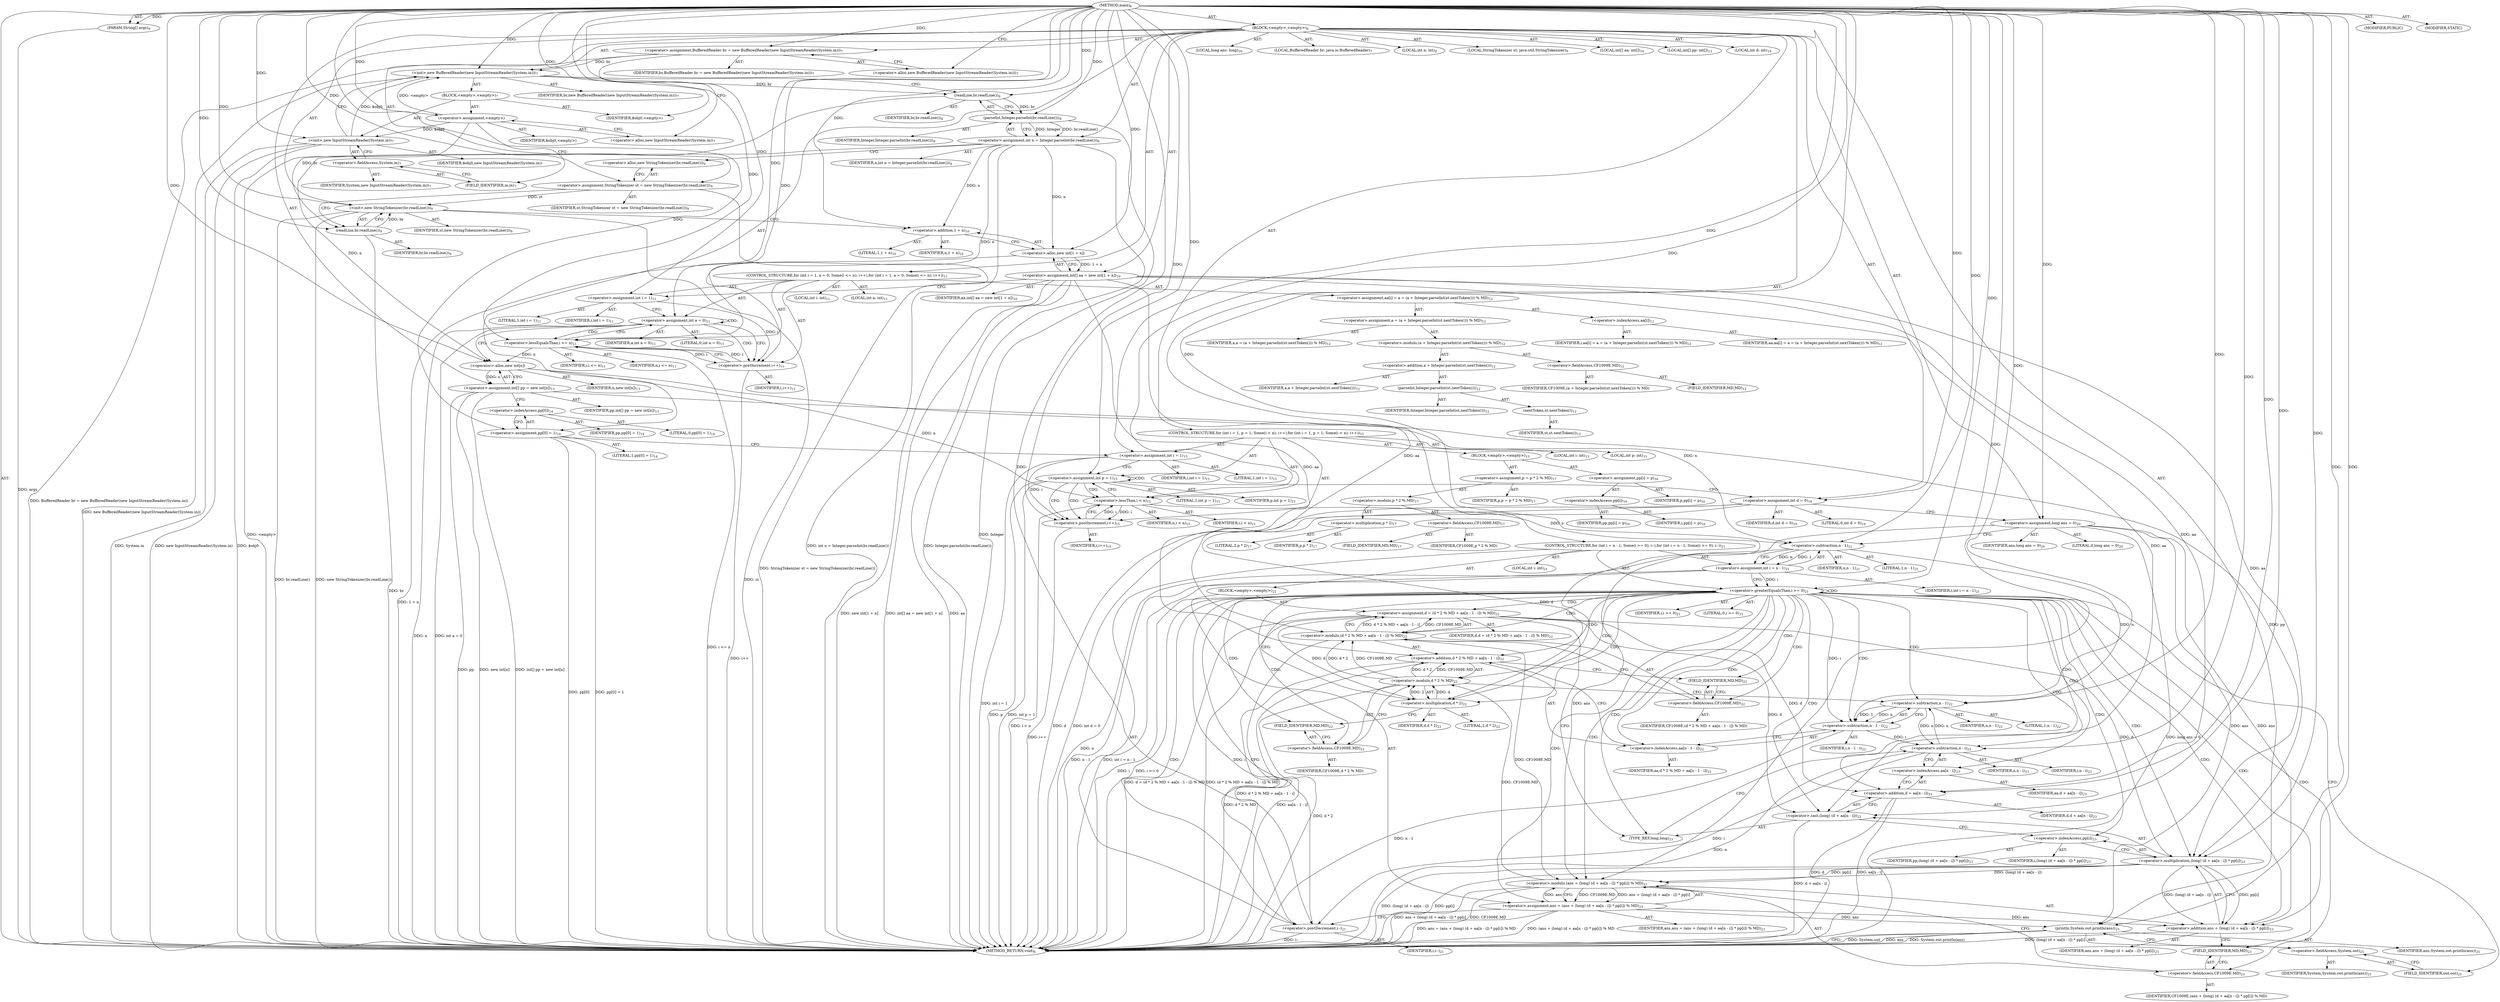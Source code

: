 digraph "main" {  
"23" [label = <(METHOD,main)<SUB>6</SUB>> ]
"24" [label = <(PARAM,String[] args)<SUB>6</SUB>> ]
"25" [label = <(BLOCK,&lt;empty&gt;,&lt;empty&gt;)<SUB>6</SUB>> ]
"4" [label = <(LOCAL,BufferedReader br: java.io.BufferedReader)<SUB>7</SUB>> ]
"26" [label = <(&lt;operator&gt;.assignment,BufferedReader br = new BufferedReader(new InputStreamReader(System.in)))<SUB>7</SUB>> ]
"27" [label = <(IDENTIFIER,br,BufferedReader br = new BufferedReader(new InputStreamReader(System.in)))<SUB>7</SUB>> ]
"28" [label = <(&lt;operator&gt;.alloc,new BufferedReader(new InputStreamReader(System.in)))<SUB>7</SUB>> ]
"29" [label = <(&lt;init&gt;,new BufferedReader(new InputStreamReader(System.in)))<SUB>7</SUB>> ]
"3" [label = <(IDENTIFIER,br,new BufferedReader(new InputStreamReader(System.in)))<SUB>7</SUB>> ]
"30" [label = <(BLOCK,&lt;empty&gt;,&lt;empty&gt;)<SUB>7</SUB>> ]
"31" [label = <(&lt;operator&gt;.assignment,&lt;empty&gt;)> ]
"32" [label = <(IDENTIFIER,$obj0,&lt;empty&gt;)> ]
"33" [label = <(&lt;operator&gt;.alloc,new InputStreamReader(System.in))<SUB>7</SUB>> ]
"34" [label = <(&lt;init&gt;,new InputStreamReader(System.in))<SUB>7</SUB>> ]
"35" [label = <(IDENTIFIER,$obj0,new InputStreamReader(System.in))> ]
"36" [label = <(&lt;operator&gt;.fieldAccess,System.in)<SUB>7</SUB>> ]
"37" [label = <(IDENTIFIER,System,new InputStreamReader(System.in))<SUB>7</SUB>> ]
"38" [label = <(FIELD_IDENTIFIER,in,in)<SUB>7</SUB>> ]
"39" [label = <(IDENTIFIER,$obj0,&lt;empty&gt;)> ]
"40" [label = <(LOCAL,int n: int)<SUB>8</SUB>> ]
"41" [label = <(&lt;operator&gt;.assignment,int n = Integer.parseInt(br.readLine()))<SUB>8</SUB>> ]
"42" [label = <(IDENTIFIER,n,int n = Integer.parseInt(br.readLine()))<SUB>8</SUB>> ]
"43" [label = <(parseInt,Integer.parseInt(br.readLine()))<SUB>8</SUB>> ]
"44" [label = <(IDENTIFIER,Integer,Integer.parseInt(br.readLine()))<SUB>8</SUB>> ]
"45" [label = <(readLine,br.readLine())<SUB>8</SUB>> ]
"46" [label = <(IDENTIFIER,br,br.readLine())<SUB>8</SUB>> ]
"6" [label = <(LOCAL,StringTokenizer st: java.util.StringTokenizer)<SUB>9</SUB>> ]
"47" [label = <(&lt;operator&gt;.assignment,StringTokenizer st = new StringTokenizer(br.readLine()))<SUB>9</SUB>> ]
"48" [label = <(IDENTIFIER,st,StringTokenizer st = new StringTokenizer(br.readLine()))<SUB>9</SUB>> ]
"49" [label = <(&lt;operator&gt;.alloc,new StringTokenizer(br.readLine()))<SUB>9</SUB>> ]
"50" [label = <(&lt;init&gt;,new StringTokenizer(br.readLine()))<SUB>9</SUB>> ]
"5" [label = <(IDENTIFIER,st,new StringTokenizer(br.readLine()))<SUB>9</SUB>> ]
"51" [label = <(readLine,br.readLine())<SUB>9</SUB>> ]
"52" [label = <(IDENTIFIER,br,br.readLine())<SUB>9</SUB>> ]
"53" [label = <(LOCAL,int[] aa: int[])<SUB>10</SUB>> ]
"54" [label = <(&lt;operator&gt;.assignment,int[] aa = new int[1 + n])<SUB>10</SUB>> ]
"55" [label = <(IDENTIFIER,aa,int[] aa = new int[1 + n])<SUB>10</SUB>> ]
"56" [label = <(&lt;operator&gt;.alloc,new int[1 + n])> ]
"57" [label = <(&lt;operator&gt;.addition,1 + n)<SUB>10</SUB>> ]
"58" [label = <(LITERAL,1,1 + n)<SUB>10</SUB>> ]
"59" [label = <(IDENTIFIER,n,1 + n)<SUB>10</SUB>> ]
"60" [label = <(CONTROL_STRUCTURE,for (int i = 1, a = 0; Some(i &lt;= n); i++),for (int i = 1, a = 0; Some(i &lt;= n); i++))<SUB>11</SUB>> ]
"61" [label = <(LOCAL,int i: int)<SUB>11</SUB>> ]
"62" [label = <(LOCAL,int a: int)<SUB>11</SUB>> ]
"63" [label = <(&lt;operator&gt;.assignment,int i = 1)<SUB>11</SUB>> ]
"64" [label = <(IDENTIFIER,i,int i = 1)<SUB>11</SUB>> ]
"65" [label = <(LITERAL,1,int i = 1)<SUB>11</SUB>> ]
"66" [label = <(&lt;operator&gt;.assignment,int a = 0)<SUB>11</SUB>> ]
"67" [label = <(IDENTIFIER,a,int a = 0)<SUB>11</SUB>> ]
"68" [label = <(LITERAL,0,int a = 0)<SUB>11</SUB>> ]
"69" [label = <(&lt;operator&gt;.lessEqualsThan,i &lt;= n)<SUB>11</SUB>> ]
"70" [label = <(IDENTIFIER,i,i &lt;= n)<SUB>11</SUB>> ]
"71" [label = <(IDENTIFIER,n,i &lt;= n)<SUB>11</SUB>> ]
"72" [label = <(&lt;operator&gt;.postIncrement,i++)<SUB>11</SUB>> ]
"73" [label = <(IDENTIFIER,i,i++)<SUB>11</SUB>> ]
"74" [label = <(&lt;operator&gt;.assignment,aa[i] = a = (a + Integer.parseInt(st.nextToken())) % MD)<SUB>12</SUB>> ]
"75" [label = <(&lt;operator&gt;.indexAccess,aa[i])<SUB>12</SUB>> ]
"76" [label = <(IDENTIFIER,aa,aa[i] = a = (a + Integer.parseInt(st.nextToken())) % MD)<SUB>12</SUB>> ]
"77" [label = <(IDENTIFIER,i,aa[i] = a = (a + Integer.parseInt(st.nextToken())) % MD)<SUB>12</SUB>> ]
"78" [label = <(&lt;operator&gt;.assignment,a = (a + Integer.parseInt(st.nextToken())) % MD)<SUB>12</SUB>> ]
"79" [label = <(IDENTIFIER,a,a = (a + Integer.parseInt(st.nextToken())) % MD)<SUB>12</SUB>> ]
"80" [label = <(&lt;operator&gt;.modulo,(a + Integer.parseInt(st.nextToken())) % MD)<SUB>12</SUB>> ]
"81" [label = <(&lt;operator&gt;.addition,a + Integer.parseInt(st.nextToken()))<SUB>12</SUB>> ]
"82" [label = <(IDENTIFIER,a,a + Integer.parseInt(st.nextToken()))<SUB>12</SUB>> ]
"83" [label = <(parseInt,Integer.parseInt(st.nextToken()))<SUB>12</SUB>> ]
"84" [label = <(IDENTIFIER,Integer,Integer.parseInt(st.nextToken()))<SUB>12</SUB>> ]
"85" [label = <(nextToken,st.nextToken())<SUB>12</SUB>> ]
"86" [label = <(IDENTIFIER,st,st.nextToken())<SUB>12</SUB>> ]
"87" [label = <(&lt;operator&gt;.fieldAccess,CF1009E.MD)<SUB>12</SUB>> ]
"88" [label = <(IDENTIFIER,CF1009E,(a + Integer.parseInt(st.nextToken())) % MD)> ]
"89" [label = <(FIELD_IDENTIFIER,MD,MD)<SUB>12</SUB>> ]
"90" [label = <(LOCAL,int[] pp: int[])<SUB>13</SUB>> ]
"91" [label = <(&lt;operator&gt;.assignment,int[] pp = new int[n])<SUB>13</SUB>> ]
"92" [label = <(IDENTIFIER,pp,int[] pp = new int[n])<SUB>13</SUB>> ]
"93" [label = <(&lt;operator&gt;.alloc,new int[n])> ]
"94" [label = <(IDENTIFIER,n,new int[n])<SUB>13</SUB>> ]
"95" [label = <(&lt;operator&gt;.assignment,pp[0] = 1)<SUB>14</SUB>> ]
"96" [label = <(&lt;operator&gt;.indexAccess,pp[0])<SUB>14</SUB>> ]
"97" [label = <(IDENTIFIER,pp,pp[0] = 1)<SUB>14</SUB>> ]
"98" [label = <(LITERAL,0,pp[0] = 1)<SUB>14</SUB>> ]
"99" [label = <(LITERAL,1,pp[0] = 1)<SUB>14</SUB>> ]
"100" [label = <(CONTROL_STRUCTURE,for (int i = 1, p = 1; Some(i &lt; n); i++),for (int i = 1, p = 1; Some(i &lt; n); i++))<SUB>15</SUB>> ]
"101" [label = <(LOCAL,int i: int)<SUB>15</SUB>> ]
"102" [label = <(LOCAL,int p: int)<SUB>15</SUB>> ]
"103" [label = <(&lt;operator&gt;.assignment,int i = 1)<SUB>15</SUB>> ]
"104" [label = <(IDENTIFIER,i,int i = 1)<SUB>15</SUB>> ]
"105" [label = <(LITERAL,1,int i = 1)<SUB>15</SUB>> ]
"106" [label = <(&lt;operator&gt;.assignment,int p = 1)<SUB>15</SUB>> ]
"107" [label = <(IDENTIFIER,p,int p = 1)<SUB>15</SUB>> ]
"108" [label = <(LITERAL,1,int p = 1)<SUB>15</SUB>> ]
"109" [label = <(&lt;operator&gt;.lessThan,i &lt; n)<SUB>15</SUB>> ]
"110" [label = <(IDENTIFIER,i,i &lt; n)<SUB>15</SUB>> ]
"111" [label = <(IDENTIFIER,n,i &lt; n)<SUB>15</SUB>> ]
"112" [label = <(&lt;operator&gt;.postIncrement,i++)<SUB>15</SUB>> ]
"113" [label = <(IDENTIFIER,i,i++)<SUB>15</SUB>> ]
"114" [label = <(BLOCK,&lt;empty&gt;,&lt;empty&gt;)<SUB>15</SUB>> ]
"115" [label = <(&lt;operator&gt;.assignment,pp[i] = p)<SUB>16</SUB>> ]
"116" [label = <(&lt;operator&gt;.indexAccess,pp[i])<SUB>16</SUB>> ]
"117" [label = <(IDENTIFIER,pp,pp[i] = p)<SUB>16</SUB>> ]
"118" [label = <(IDENTIFIER,i,pp[i] = p)<SUB>16</SUB>> ]
"119" [label = <(IDENTIFIER,p,pp[i] = p)<SUB>16</SUB>> ]
"120" [label = <(&lt;operator&gt;.assignment,p = p * 2 % MD)<SUB>17</SUB>> ]
"121" [label = <(IDENTIFIER,p,p = p * 2 % MD)<SUB>17</SUB>> ]
"122" [label = <(&lt;operator&gt;.modulo,p * 2 % MD)<SUB>17</SUB>> ]
"123" [label = <(&lt;operator&gt;.multiplication,p * 2)<SUB>17</SUB>> ]
"124" [label = <(IDENTIFIER,p,p * 2)<SUB>17</SUB>> ]
"125" [label = <(LITERAL,2,p * 2)<SUB>17</SUB>> ]
"126" [label = <(&lt;operator&gt;.fieldAccess,CF1009E.MD)<SUB>17</SUB>> ]
"127" [label = <(IDENTIFIER,CF1009E,p * 2 % MD)> ]
"128" [label = <(FIELD_IDENTIFIER,MD,MD)<SUB>17</SUB>> ]
"129" [label = <(LOCAL,int d: int)<SUB>19</SUB>> ]
"130" [label = <(&lt;operator&gt;.assignment,int d = 0)<SUB>19</SUB>> ]
"131" [label = <(IDENTIFIER,d,int d = 0)<SUB>19</SUB>> ]
"132" [label = <(LITERAL,0,int d = 0)<SUB>19</SUB>> ]
"133" [label = <(LOCAL,long ans: long)<SUB>20</SUB>> ]
"134" [label = <(&lt;operator&gt;.assignment,long ans = 0)<SUB>20</SUB>> ]
"135" [label = <(IDENTIFIER,ans,long ans = 0)<SUB>20</SUB>> ]
"136" [label = <(LITERAL,0,long ans = 0)<SUB>20</SUB>> ]
"137" [label = <(CONTROL_STRUCTURE,for (int i = n - 1; Some(i &gt;= 0); i--),for (int i = n - 1; Some(i &gt;= 0); i--))<SUB>21</SUB>> ]
"138" [label = <(LOCAL,int i: int)<SUB>21</SUB>> ]
"139" [label = <(&lt;operator&gt;.assignment,int i = n - 1)<SUB>21</SUB>> ]
"140" [label = <(IDENTIFIER,i,int i = n - 1)<SUB>21</SUB>> ]
"141" [label = <(&lt;operator&gt;.subtraction,n - 1)<SUB>21</SUB>> ]
"142" [label = <(IDENTIFIER,n,n - 1)<SUB>21</SUB>> ]
"143" [label = <(LITERAL,1,n - 1)<SUB>21</SUB>> ]
"144" [label = <(&lt;operator&gt;.greaterEqualsThan,i &gt;= 0)<SUB>21</SUB>> ]
"145" [label = <(IDENTIFIER,i,i &gt;= 0)<SUB>21</SUB>> ]
"146" [label = <(LITERAL,0,i &gt;= 0)<SUB>21</SUB>> ]
"147" [label = <(&lt;operator&gt;.postDecrement,i--)<SUB>21</SUB>> ]
"148" [label = <(IDENTIFIER,i,i--)<SUB>21</SUB>> ]
"149" [label = <(BLOCK,&lt;empty&gt;,&lt;empty&gt;)<SUB>21</SUB>> ]
"150" [label = <(&lt;operator&gt;.assignment,d = (d * 2 % MD + aa[n - 1 - i]) % MD)<SUB>22</SUB>> ]
"151" [label = <(IDENTIFIER,d,d = (d * 2 % MD + aa[n - 1 - i]) % MD)<SUB>22</SUB>> ]
"152" [label = <(&lt;operator&gt;.modulo,(d * 2 % MD + aa[n - 1 - i]) % MD)<SUB>22</SUB>> ]
"153" [label = <(&lt;operator&gt;.addition,d * 2 % MD + aa[n - 1 - i])<SUB>22</SUB>> ]
"154" [label = <(&lt;operator&gt;.modulo,d * 2 % MD)<SUB>22</SUB>> ]
"155" [label = <(&lt;operator&gt;.multiplication,d * 2)<SUB>22</SUB>> ]
"156" [label = <(IDENTIFIER,d,d * 2)<SUB>22</SUB>> ]
"157" [label = <(LITERAL,2,d * 2)<SUB>22</SUB>> ]
"158" [label = <(&lt;operator&gt;.fieldAccess,CF1009E.MD)<SUB>22</SUB>> ]
"159" [label = <(IDENTIFIER,CF1009E,d * 2 % MD)> ]
"160" [label = <(FIELD_IDENTIFIER,MD,MD)<SUB>22</SUB>> ]
"161" [label = <(&lt;operator&gt;.indexAccess,aa[n - 1 - i])<SUB>22</SUB>> ]
"162" [label = <(IDENTIFIER,aa,d * 2 % MD + aa[n - 1 - i])<SUB>22</SUB>> ]
"163" [label = <(&lt;operator&gt;.subtraction,n - 1 - i)<SUB>22</SUB>> ]
"164" [label = <(&lt;operator&gt;.subtraction,n - 1)<SUB>22</SUB>> ]
"165" [label = <(IDENTIFIER,n,n - 1)<SUB>22</SUB>> ]
"166" [label = <(LITERAL,1,n - 1)<SUB>22</SUB>> ]
"167" [label = <(IDENTIFIER,i,n - 1 - i)<SUB>22</SUB>> ]
"168" [label = <(&lt;operator&gt;.fieldAccess,CF1009E.MD)<SUB>22</SUB>> ]
"169" [label = <(IDENTIFIER,CF1009E,(d * 2 % MD + aa[n - 1 - i]) % MD)> ]
"170" [label = <(FIELD_IDENTIFIER,MD,MD)<SUB>22</SUB>> ]
"171" [label = <(&lt;operator&gt;.assignment,ans = (ans + (long) (d + aa[n - i]) * pp[i]) % MD)<SUB>23</SUB>> ]
"172" [label = <(IDENTIFIER,ans,ans = (ans + (long) (d + aa[n - i]) * pp[i]) % MD)<SUB>23</SUB>> ]
"173" [label = <(&lt;operator&gt;.modulo,(ans + (long) (d + aa[n - i]) * pp[i]) % MD)<SUB>23</SUB>> ]
"174" [label = <(&lt;operator&gt;.addition,ans + (long) (d + aa[n - i]) * pp[i])<SUB>23</SUB>> ]
"175" [label = <(IDENTIFIER,ans,ans + (long) (d + aa[n - i]) * pp[i])<SUB>23</SUB>> ]
"176" [label = <(&lt;operator&gt;.multiplication,(long) (d + aa[n - i]) * pp[i])<SUB>23</SUB>> ]
"177" [label = <(&lt;operator&gt;.cast,(long) (d + aa[n - i]))<SUB>23</SUB>> ]
"178" [label = <(TYPE_REF,long,long)<SUB>23</SUB>> ]
"179" [label = <(&lt;operator&gt;.addition,d + aa[n - i])<SUB>23</SUB>> ]
"180" [label = <(IDENTIFIER,d,d + aa[n - i])<SUB>23</SUB>> ]
"181" [label = <(&lt;operator&gt;.indexAccess,aa[n - i])<SUB>23</SUB>> ]
"182" [label = <(IDENTIFIER,aa,d + aa[n - i])<SUB>23</SUB>> ]
"183" [label = <(&lt;operator&gt;.subtraction,n - i)<SUB>23</SUB>> ]
"184" [label = <(IDENTIFIER,n,n - i)<SUB>23</SUB>> ]
"185" [label = <(IDENTIFIER,i,n - i)<SUB>23</SUB>> ]
"186" [label = <(&lt;operator&gt;.indexAccess,pp[i])<SUB>23</SUB>> ]
"187" [label = <(IDENTIFIER,pp,(long) (d + aa[n - i]) * pp[i])<SUB>23</SUB>> ]
"188" [label = <(IDENTIFIER,i,(long) (d + aa[n - i]) * pp[i])<SUB>23</SUB>> ]
"189" [label = <(&lt;operator&gt;.fieldAccess,CF1009E.MD)<SUB>23</SUB>> ]
"190" [label = <(IDENTIFIER,CF1009E,(ans + (long) (d + aa[n - i]) * pp[i]) % MD)> ]
"191" [label = <(FIELD_IDENTIFIER,MD,MD)<SUB>23</SUB>> ]
"192" [label = <(println,System.out.println(ans))<SUB>25</SUB>> ]
"193" [label = <(&lt;operator&gt;.fieldAccess,System.out)<SUB>25</SUB>> ]
"194" [label = <(IDENTIFIER,System,System.out.println(ans))<SUB>25</SUB>> ]
"195" [label = <(FIELD_IDENTIFIER,out,out)<SUB>25</SUB>> ]
"196" [label = <(IDENTIFIER,ans,System.out.println(ans))<SUB>25</SUB>> ]
"197" [label = <(MODIFIER,PUBLIC)> ]
"198" [label = <(MODIFIER,STATIC)> ]
"199" [label = <(METHOD_RETURN,void)<SUB>6</SUB>> ]
  "23" -> "24"  [ label = "AST: "] 
  "23" -> "25"  [ label = "AST: "] 
  "23" -> "197"  [ label = "AST: "] 
  "23" -> "198"  [ label = "AST: "] 
  "23" -> "199"  [ label = "AST: "] 
  "25" -> "4"  [ label = "AST: "] 
  "25" -> "26"  [ label = "AST: "] 
  "25" -> "29"  [ label = "AST: "] 
  "25" -> "40"  [ label = "AST: "] 
  "25" -> "41"  [ label = "AST: "] 
  "25" -> "6"  [ label = "AST: "] 
  "25" -> "47"  [ label = "AST: "] 
  "25" -> "50"  [ label = "AST: "] 
  "25" -> "53"  [ label = "AST: "] 
  "25" -> "54"  [ label = "AST: "] 
  "25" -> "60"  [ label = "AST: "] 
  "25" -> "90"  [ label = "AST: "] 
  "25" -> "91"  [ label = "AST: "] 
  "25" -> "95"  [ label = "AST: "] 
  "25" -> "100"  [ label = "AST: "] 
  "25" -> "129"  [ label = "AST: "] 
  "25" -> "130"  [ label = "AST: "] 
  "25" -> "133"  [ label = "AST: "] 
  "25" -> "134"  [ label = "AST: "] 
  "25" -> "137"  [ label = "AST: "] 
  "25" -> "192"  [ label = "AST: "] 
  "26" -> "27"  [ label = "AST: "] 
  "26" -> "28"  [ label = "AST: "] 
  "29" -> "3"  [ label = "AST: "] 
  "29" -> "30"  [ label = "AST: "] 
  "30" -> "31"  [ label = "AST: "] 
  "30" -> "34"  [ label = "AST: "] 
  "30" -> "39"  [ label = "AST: "] 
  "31" -> "32"  [ label = "AST: "] 
  "31" -> "33"  [ label = "AST: "] 
  "34" -> "35"  [ label = "AST: "] 
  "34" -> "36"  [ label = "AST: "] 
  "36" -> "37"  [ label = "AST: "] 
  "36" -> "38"  [ label = "AST: "] 
  "41" -> "42"  [ label = "AST: "] 
  "41" -> "43"  [ label = "AST: "] 
  "43" -> "44"  [ label = "AST: "] 
  "43" -> "45"  [ label = "AST: "] 
  "45" -> "46"  [ label = "AST: "] 
  "47" -> "48"  [ label = "AST: "] 
  "47" -> "49"  [ label = "AST: "] 
  "50" -> "5"  [ label = "AST: "] 
  "50" -> "51"  [ label = "AST: "] 
  "51" -> "52"  [ label = "AST: "] 
  "54" -> "55"  [ label = "AST: "] 
  "54" -> "56"  [ label = "AST: "] 
  "56" -> "57"  [ label = "AST: "] 
  "57" -> "58"  [ label = "AST: "] 
  "57" -> "59"  [ label = "AST: "] 
  "60" -> "61"  [ label = "AST: "] 
  "60" -> "62"  [ label = "AST: "] 
  "60" -> "63"  [ label = "AST: "] 
  "60" -> "66"  [ label = "AST: "] 
  "60" -> "69"  [ label = "AST: "] 
  "60" -> "72"  [ label = "AST: "] 
  "60" -> "74"  [ label = "AST: "] 
  "63" -> "64"  [ label = "AST: "] 
  "63" -> "65"  [ label = "AST: "] 
  "66" -> "67"  [ label = "AST: "] 
  "66" -> "68"  [ label = "AST: "] 
  "69" -> "70"  [ label = "AST: "] 
  "69" -> "71"  [ label = "AST: "] 
  "72" -> "73"  [ label = "AST: "] 
  "74" -> "75"  [ label = "AST: "] 
  "74" -> "78"  [ label = "AST: "] 
  "75" -> "76"  [ label = "AST: "] 
  "75" -> "77"  [ label = "AST: "] 
  "78" -> "79"  [ label = "AST: "] 
  "78" -> "80"  [ label = "AST: "] 
  "80" -> "81"  [ label = "AST: "] 
  "80" -> "87"  [ label = "AST: "] 
  "81" -> "82"  [ label = "AST: "] 
  "81" -> "83"  [ label = "AST: "] 
  "83" -> "84"  [ label = "AST: "] 
  "83" -> "85"  [ label = "AST: "] 
  "85" -> "86"  [ label = "AST: "] 
  "87" -> "88"  [ label = "AST: "] 
  "87" -> "89"  [ label = "AST: "] 
  "91" -> "92"  [ label = "AST: "] 
  "91" -> "93"  [ label = "AST: "] 
  "93" -> "94"  [ label = "AST: "] 
  "95" -> "96"  [ label = "AST: "] 
  "95" -> "99"  [ label = "AST: "] 
  "96" -> "97"  [ label = "AST: "] 
  "96" -> "98"  [ label = "AST: "] 
  "100" -> "101"  [ label = "AST: "] 
  "100" -> "102"  [ label = "AST: "] 
  "100" -> "103"  [ label = "AST: "] 
  "100" -> "106"  [ label = "AST: "] 
  "100" -> "109"  [ label = "AST: "] 
  "100" -> "112"  [ label = "AST: "] 
  "100" -> "114"  [ label = "AST: "] 
  "103" -> "104"  [ label = "AST: "] 
  "103" -> "105"  [ label = "AST: "] 
  "106" -> "107"  [ label = "AST: "] 
  "106" -> "108"  [ label = "AST: "] 
  "109" -> "110"  [ label = "AST: "] 
  "109" -> "111"  [ label = "AST: "] 
  "112" -> "113"  [ label = "AST: "] 
  "114" -> "115"  [ label = "AST: "] 
  "114" -> "120"  [ label = "AST: "] 
  "115" -> "116"  [ label = "AST: "] 
  "115" -> "119"  [ label = "AST: "] 
  "116" -> "117"  [ label = "AST: "] 
  "116" -> "118"  [ label = "AST: "] 
  "120" -> "121"  [ label = "AST: "] 
  "120" -> "122"  [ label = "AST: "] 
  "122" -> "123"  [ label = "AST: "] 
  "122" -> "126"  [ label = "AST: "] 
  "123" -> "124"  [ label = "AST: "] 
  "123" -> "125"  [ label = "AST: "] 
  "126" -> "127"  [ label = "AST: "] 
  "126" -> "128"  [ label = "AST: "] 
  "130" -> "131"  [ label = "AST: "] 
  "130" -> "132"  [ label = "AST: "] 
  "134" -> "135"  [ label = "AST: "] 
  "134" -> "136"  [ label = "AST: "] 
  "137" -> "138"  [ label = "AST: "] 
  "137" -> "139"  [ label = "AST: "] 
  "137" -> "144"  [ label = "AST: "] 
  "137" -> "147"  [ label = "AST: "] 
  "137" -> "149"  [ label = "AST: "] 
  "139" -> "140"  [ label = "AST: "] 
  "139" -> "141"  [ label = "AST: "] 
  "141" -> "142"  [ label = "AST: "] 
  "141" -> "143"  [ label = "AST: "] 
  "144" -> "145"  [ label = "AST: "] 
  "144" -> "146"  [ label = "AST: "] 
  "147" -> "148"  [ label = "AST: "] 
  "149" -> "150"  [ label = "AST: "] 
  "149" -> "171"  [ label = "AST: "] 
  "150" -> "151"  [ label = "AST: "] 
  "150" -> "152"  [ label = "AST: "] 
  "152" -> "153"  [ label = "AST: "] 
  "152" -> "168"  [ label = "AST: "] 
  "153" -> "154"  [ label = "AST: "] 
  "153" -> "161"  [ label = "AST: "] 
  "154" -> "155"  [ label = "AST: "] 
  "154" -> "158"  [ label = "AST: "] 
  "155" -> "156"  [ label = "AST: "] 
  "155" -> "157"  [ label = "AST: "] 
  "158" -> "159"  [ label = "AST: "] 
  "158" -> "160"  [ label = "AST: "] 
  "161" -> "162"  [ label = "AST: "] 
  "161" -> "163"  [ label = "AST: "] 
  "163" -> "164"  [ label = "AST: "] 
  "163" -> "167"  [ label = "AST: "] 
  "164" -> "165"  [ label = "AST: "] 
  "164" -> "166"  [ label = "AST: "] 
  "168" -> "169"  [ label = "AST: "] 
  "168" -> "170"  [ label = "AST: "] 
  "171" -> "172"  [ label = "AST: "] 
  "171" -> "173"  [ label = "AST: "] 
  "173" -> "174"  [ label = "AST: "] 
  "173" -> "189"  [ label = "AST: "] 
  "174" -> "175"  [ label = "AST: "] 
  "174" -> "176"  [ label = "AST: "] 
  "176" -> "177"  [ label = "AST: "] 
  "176" -> "186"  [ label = "AST: "] 
  "177" -> "178"  [ label = "AST: "] 
  "177" -> "179"  [ label = "AST: "] 
  "179" -> "180"  [ label = "AST: "] 
  "179" -> "181"  [ label = "AST: "] 
  "181" -> "182"  [ label = "AST: "] 
  "181" -> "183"  [ label = "AST: "] 
  "183" -> "184"  [ label = "AST: "] 
  "183" -> "185"  [ label = "AST: "] 
  "186" -> "187"  [ label = "AST: "] 
  "186" -> "188"  [ label = "AST: "] 
  "189" -> "190"  [ label = "AST: "] 
  "189" -> "191"  [ label = "AST: "] 
  "192" -> "193"  [ label = "AST: "] 
  "192" -> "196"  [ label = "AST: "] 
  "193" -> "194"  [ label = "AST: "] 
  "193" -> "195"  [ label = "AST: "] 
  "26" -> "33"  [ label = "CFG: "] 
  "29" -> "45"  [ label = "CFG: "] 
  "41" -> "49"  [ label = "CFG: "] 
  "47" -> "51"  [ label = "CFG: "] 
  "50" -> "57"  [ label = "CFG: "] 
  "54" -> "63"  [ label = "CFG: "] 
  "91" -> "96"  [ label = "CFG: "] 
  "95" -> "103"  [ label = "CFG: "] 
  "130" -> "134"  [ label = "CFG: "] 
  "134" -> "141"  [ label = "CFG: "] 
  "192" -> "199"  [ label = "CFG: "] 
  "28" -> "26"  [ label = "CFG: "] 
  "43" -> "41"  [ label = "CFG: "] 
  "49" -> "47"  [ label = "CFG: "] 
  "51" -> "50"  [ label = "CFG: "] 
  "56" -> "54"  [ label = "CFG: "] 
  "63" -> "66"  [ label = "CFG: "] 
  "66" -> "72"  [ label = "CFG: "] 
  "66" -> "93"  [ label = "CFG: "] 
  "69" -> "66"  [ label = "CFG: "] 
  "72" -> "69"  [ label = "CFG: "] 
  "93" -> "91"  [ label = "CFG: "] 
  "96" -> "95"  [ label = "CFG: "] 
  "103" -> "106"  [ label = "CFG: "] 
  "106" -> "112"  [ label = "CFG: "] 
  "106" -> "130"  [ label = "CFG: "] 
  "109" -> "106"  [ label = "CFG: "] 
  "112" -> "109"  [ label = "CFG: "] 
  "139" -> "144"  [ label = "CFG: "] 
  "144" -> "155"  [ label = "CFG: "] 
  "144" -> "195"  [ label = "CFG: "] 
  "147" -> "144"  [ label = "CFG: "] 
  "193" -> "192"  [ label = "CFG: "] 
  "31" -> "38"  [ label = "CFG: "] 
  "34" -> "29"  [ label = "CFG: "] 
  "45" -> "43"  [ label = "CFG: "] 
  "57" -> "56"  [ label = "CFG: "] 
  "141" -> "139"  [ label = "CFG: "] 
  "150" -> "178"  [ label = "CFG: "] 
  "171" -> "147"  [ label = "CFG: "] 
  "195" -> "193"  [ label = "CFG: "] 
  "33" -> "31"  [ label = "CFG: "] 
  "36" -> "34"  [ label = "CFG: "] 
  "152" -> "150"  [ label = "CFG: "] 
  "173" -> "171"  [ label = "CFG: "] 
  "38" -> "36"  [ label = "CFG: "] 
  "153" -> "170"  [ label = "CFG: "] 
  "168" -> "152"  [ label = "CFG: "] 
  "174" -> "191"  [ label = "CFG: "] 
  "189" -> "173"  [ label = "CFG: "] 
  "154" -> "164"  [ label = "CFG: "] 
  "161" -> "153"  [ label = "CFG: "] 
  "170" -> "168"  [ label = "CFG: "] 
  "176" -> "174"  [ label = "CFG: "] 
  "191" -> "189"  [ label = "CFG: "] 
  "155" -> "160"  [ label = "CFG: "] 
  "158" -> "154"  [ label = "CFG: "] 
  "163" -> "161"  [ label = "CFG: "] 
  "177" -> "186"  [ label = "CFG: "] 
  "186" -> "176"  [ label = "CFG: "] 
  "160" -> "158"  [ label = "CFG: "] 
  "164" -> "163"  [ label = "CFG: "] 
  "178" -> "183"  [ label = "CFG: "] 
  "179" -> "177"  [ label = "CFG: "] 
  "181" -> "179"  [ label = "CFG: "] 
  "183" -> "181"  [ label = "CFG: "] 
  "23" -> "28"  [ label = "CFG: "] 
  "24" -> "199"  [ label = "DDG: args"] 
  "26" -> "199"  [ label = "DDG: BufferedReader br = new BufferedReader(new InputStreamReader(System.in))"] 
  "31" -> "199"  [ label = "DDG: &lt;empty&gt;"] 
  "34" -> "199"  [ label = "DDG: $obj0"] 
  "34" -> "199"  [ label = "DDG: System.in"] 
  "34" -> "199"  [ label = "DDG: new InputStreamReader(System.in)"] 
  "29" -> "199"  [ label = "DDG: new BufferedReader(new InputStreamReader(System.in))"] 
  "43" -> "199"  [ label = "DDG: Integer"] 
  "41" -> "199"  [ label = "DDG: Integer.parseInt(br.readLine())"] 
  "41" -> "199"  [ label = "DDG: int n = Integer.parseInt(br.readLine())"] 
  "47" -> "199"  [ label = "DDG: StringTokenizer st = new StringTokenizer(br.readLine())"] 
  "50" -> "199"  [ label = "DDG: st"] 
  "51" -> "199"  [ label = "DDG: br"] 
  "50" -> "199"  [ label = "DDG: br.readLine()"] 
  "50" -> "199"  [ label = "DDG: new StringTokenizer(br.readLine())"] 
  "54" -> "199"  [ label = "DDG: aa"] 
  "56" -> "199"  [ label = "DDG: 1 + n"] 
  "54" -> "199"  [ label = "DDG: new int[1 + n]"] 
  "54" -> "199"  [ label = "DDG: int[] aa = new int[1 + n]"] 
  "66" -> "199"  [ label = "DDG: a"] 
  "66" -> "199"  [ label = "DDG: int a = 0"] 
  "91" -> "199"  [ label = "DDG: pp"] 
  "91" -> "199"  [ label = "DDG: new int[n]"] 
  "91" -> "199"  [ label = "DDG: int[] pp = new int[n]"] 
  "95" -> "199"  [ label = "DDG: pp[0]"] 
  "95" -> "199"  [ label = "DDG: pp[0] = 1"] 
  "103" -> "199"  [ label = "DDG: int i = 1"] 
  "106" -> "199"  [ label = "DDG: p"] 
  "106" -> "199"  [ label = "DDG: int p = 1"] 
  "130" -> "199"  [ label = "DDG: d"] 
  "130" -> "199"  [ label = "DDG: int d = 0"] 
  "134" -> "199"  [ label = "DDG: long ans = 0"] 
  "141" -> "199"  [ label = "DDG: n"] 
  "139" -> "199"  [ label = "DDG: n - 1"] 
  "139" -> "199"  [ label = "DDG: int i = n - 1"] 
  "144" -> "199"  [ label = "DDG: i"] 
  "144" -> "199"  [ label = "DDG: i &gt;= 0"] 
  "192" -> "199"  [ label = "DDG: System.out"] 
  "192" -> "199"  [ label = "DDG: ans"] 
  "192" -> "199"  [ label = "DDG: System.out.println(ans)"] 
  "154" -> "199"  [ label = "DDG: d * 2"] 
  "153" -> "199"  [ label = "DDG: d * 2 % MD"] 
  "163" -> "199"  [ label = "DDG: n - 1"] 
  "153" -> "199"  [ label = "DDG: aa[n - 1 - i]"] 
  "152" -> "199"  [ label = "DDG: d * 2 % MD + aa[n - 1 - i]"] 
  "150" -> "199"  [ label = "DDG: (d * 2 % MD + aa[n - 1 - i]) % MD"] 
  "150" -> "199"  [ label = "DDG: d = (d * 2 % MD + aa[n - 1 - i]) % MD"] 
  "179" -> "199"  [ label = "DDG: d"] 
  "183" -> "199"  [ label = "DDG: n"] 
  "179" -> "199"  [ label = "DDG: aa[n - i]"] 
  "177" -> "199"  [ label = "DDG: d + aa[n - i]"] 
  "176" -> "199"  [ label = "DDG: (long) (d + aa[n - i])"] 
  "176" -> "199"  [ label = "DDG: pp[i]"] 
  "174" -> "199"  [ label = "DDG: (long) (d + aa[n - i]) * pp[i]"] 
  "173" -> "199"  [ label = "DDG: ans + (long) (d + aa[n - i]) * pp[i]"] 
  "173" -> "199"  [ label = "DDG: CF1009E.MD"] 
  "171" -> "199"  [ label = "DDG: (ans + (long) (d + aa[n - i]) * pp[i]) % MD"] 
  "171" -> "199"  [ label = "DDG: ans = (ans + (long) (d + aa[n - i]) * pp[i]) % MD"] 
  "147" -> "199"  [ label = "DDG: i--"] 
  "112" -> "199"  [ label = "DDG: i++"] 
  "109" -> "199"  [ label = "DDG: i &lt; n"] 
  "72" -> "199"  [ label = "DDG: i++"] 
  "69" -> "199"  [ label = "DDG: i &lt;= n"] 
  "23" -> "24"  [ label = "DDG: "] 
  "23" -> "26"  [ label = "DDG: "] 
  "43" -> "41"  [ label = "DDG: Integer"] 
  "43" -> "41"  [ label = "DDG: br.readLine()"] 
  "23" -> "47"  [ label = "DDG: "] 
  "56" -> "54"  [ label = "DDG: 1 + n"] 
  "93" -> "91"  [ label = "DDG: n"] 
  "23" -> "95"  [ label = "DDG: "] 
  "23" -> "130"  [ label = "DDG: "] 
  "23" -> "134"  [ label = "DDG: "] 
  "26" -> "29"  [ label = "DDG: br"] 
  "23" -> "29"  [ label = "DDG: "] 
  "31" -> "29"  [ label = "DDG: &lt;empty&gt;"] 
  "34" -> "29"  [ label = "DDG: $obj0"] 
  "47" -> "50"  [ label = "DDG: st"] 
  "23" -> "50"  [ label = "DDG: "] 
  "51" -> "50"  [ label = "DDG: br"] 
  "23" -> "63"  [ label = "DDG: "] 
  "23" -> "66"  [ label = "DDG: "] 
  "23" -> "103"  [ label = "DDG: "] 
  "23" -> "106"  [ label = "DDG: "] 
  "141" -> "139"  [ label = "DDG: n"] 
  "141" -> "139"  [ label = "DDG: 1"] 
  "134" -> "192"  [ label = "DDG: ans"] 
  "171" -> "192"  [ label = "DDG: ans"] 
  "23" -> "192"  [ label = "DDG: "] 
  "23" -> "31"  [ label = "DDG: "] 
  "23" -> "39"  [ label = "DDG: "] 
  "23" -> "43"  [ label = "DDG: "] 
  "45" -> "43"  [ label = "DDG: br"] 
  "45" -> "51"  [ label = "DDG: br"] 
  "23" -> "51"  [ label = "DDG: "] 
  "23" -> "56"  [ label = "DDG: "] 
  "41" -> "56"  [ label = "DDG: n"] 
  "72" -> "69"  [ label = "DDG: i"] 
  "23" -> "69"  [ label = "DDG: "] 
  "41" -> "69"  [ label = "DDG: n"] 
  "63" -> "72"  [ label = "DDG: i"] 
  "69" -> "72"  [ label = "DDG: i"] 
  "23" -> "72"  [ label = "DDG: "] 
  "69" -> "93"  [ label = "DDG: n"] 
  "23" -> "93"  [ label = "DDG: "] 
  "41" -> "93"  [ label = "DDG: n"] 
  "112" -> "109"  [ label = "DDG: i"] 
  "23" -> "109"  [ label = "DDG: "] 
  "93" -> "109"  [ label = "DDG: n"] 
  "103" -> "112"  [ label = "DDG: i"] 
  "109" -> "112"  [ label = "DDG: i"] 
  "23" -> "112"  [ label = "DDG: "] 
  "139" -> "144"  [ label = "DDG: i"] 
  "147" -> "144"  [ label = "DDG: i"] 
  "23" -> "144"  [ label = "DDG: "] 
  "183" -> "147"  [ label = "DDG: i"] 
  "23" -> "147"  [ label = "DDG: "] 
  "152" -> "150"  [ label = "DDG: d * 2 % MD + aa[n - 1 - i]"] 
  "152" -> "150"  [ label = "DDG: CF1009E.MD"] 
  "173" -> "171"  [ label = "DDG: ans + (long) (d + aa[n - i]) * pp[i]"] 
  "173" -> "171"  [ label = "DDG: CF1009E.MD"] 
  "31" -> "34"  [ label = "DDG: $obj0"] 
  "23" -> "34"  [ label = "DDG: "] 
  "29" -> "45"  [ label = "DDG: br"] 
  "23" -> "45"  [ label = "DDG: "] 
  "23" -> "57"  [ label = "DDG: "] 
  "41" -> "57"  [ label = "DDG: n"] 
  "93" -> "141"  [ label = "DDG: n"] 
  "109" -> "141"  [ label = "DDG: n"] 
  "23" -> "141"  [ label = "DDG: "] 
  "154" -> "152"  [ label = "DDG: d * 2"] 
  "154" -> "152"  [ label = "DDG: CF1009E.MD"] 
  "54" -> "152"  [ label = "DDG: aa"] 
  "134" -> "173"  [ label = "DDG: ans"] 
  "171" -> "173"  [ label = "DDG: ans"] 
  "23" -> "173"  [ label = "DDG: "] 
  "176" -> "173"  [ label = "DDG: (long) (d + aa[n - i])"] 
  "176" -> "173"  [ label = "DDG: pp[i]"] 
  "152" -> "173"  [ label = "DDG: CF1009E.MD"] 
  "154" -> "153"  [ label = "DDG: d * 2"] 
  "154" -> "153"  [ label = "DDG: CF1009E.MD"] 
  "54" -> "153"  [ label = "DDG: aa"] 
  "134" -> "174"  [ label = "DDG: ans"] 
  "171" -> "174"  [ label = "DDG: ans"] 
  "23" -> "174"  [ label = "DDG: "] 
  "176" -> "174"  [ label = "DDG: (long) (d + aa[n - i])"] 
  "176" -> "174"  [ label = "DDG: pp[i]"] 
  "155" -> "154"  [ label = "DDG: d"] 
  "155" -> "154"  [ label = "DDG: 2"] 
  "173" -> "154"  [ label = "DDG: CF1009E.MD"] 
  "23" -> "176"  [ label = "DDG: "] 
  "150" -> "176"  [ label = "DDG: d"] 
  "54" -> "176"  [ label = "DDG: aa"] 
  "91" -> "176"  [ label = "DDG: pp"] 
  "130" -> "155"  [ label = "DDG: d"] 
  "23" -> "155"  [ label = "DDG: "] 
  "150" -> "155"  [ label = "DDG: d"] 
  "164" -> "163"  [ label = "DDG: n"] 
  "164" -> "163"  [ label = "DDG: 1"] 
  "144" -> "163"  [ label = "DDG: i"] 
  "23" -> "163"  [ label = "DDG: "] 
  "23" -> "177"  [ label = "DDG: "] 
  "150" -> "177"  [ label = "DDG: d"] 
  "54" -> "177"  [ label = "DDG: aa"] 
  "141" -> "164"  [ label = "DDG: n"] 
  "183" -> "164"  [ label = "DDG: n"] 
  "23" -> "164"  [ label = "DDG: "] 
  "150" -> "179"  [ label = "DDG: d"] 
  "23" -> "179"  [ label = "DDG: "] 
  "54" -> "179"  [ label = "DDG: aa"] 
  "164" -> "183"  [ label = "DDG: n"] 
  "23" -> "183"  [ label = "DDG: "] 
  "163" -> "183"  [ label = "DDG: i"] 
  "66" -> "66"  [ label = "CDG: "] 
  "66" -> "72"  [ label = "CDG: "] 
  "66" -> "69"  [ label = "CDG: "] 
  "106" -> "106"  [ label = "CDG: "] 
  "106" -> "112"  [ label = "CDG: "] 
  "106" -> "109"  [ label = "CDG: "] 
  "144" -> "160"  [ label = "CDG: "] 
  "144" -> "183"  [ label = "CDG: "] 
  "144" -> "154"  [ label = "CDG: "] 
  "144" -> "161"  [ label = "CDG: "] 
  "144" -> "163"  [ label = "CDG: "] 
  "144" -> "179"  [ label = "CDG: "] 
  "144" -> "178"  [ label = "CDG: "] 
  "144" -> "150"  [ label = "CDG: "] 
  "144" -> "189"  [ label = "CDG: "] 
  "144" -> "153"  [ label = "CDG: "] 
  "144" -> "168"  [ label = "CDG: "] 
  "144" -> "170"  [ label = "CDG: "] 
  "144" -> "144"  [ label = "CDG: "] 
  "144" -> "176"  [ label = "CDG: "] 
  "144" -> "181"  [ label = "CDG: "] 
  "144" -> "191"  [ label = "CDG: "] 
  "144" -> "173"  [ label = "CDG: "] 
  "144" -> "152"  [ label = "CDG: "] 
  "144" -> "177"  [ label = "CDG: "] 
  "144" -> "174"  [ label = "CDG: "] 
  "144" -> "147"  [ label = "CDG: "] 
  "144" -> "164"  [ label = "CDG: "] 
  "144" -> "155"  [ label = "CDG: "] 
  "144" -> "186"  [ label = "CDG: "] 
  "144" -> "158"  [ label = "CDG: "] 
  "144" -> "171"  [ label = "CDG: "] 
}

